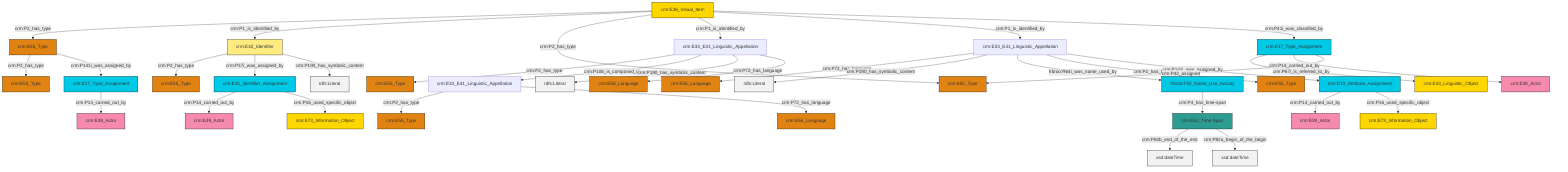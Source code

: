graph TD
classDef Literal fill:#f2f2f2,stroke:#000000;
classDef CRM_Entity fill:#FFFFFF,stroke:#000000;
classDef Temporal_Entity fill:#00C9E6, stroke:#000000;
classDef Type fill:#E18312, stroke:#000000;
classDef Time-Span fill:#2C9C91, stroke:#000000;
classDef Appellation fill:#FFEB7F, stroke:#000000;
classDef Place fill:#008836, stroke:#000000;
classDef Persistent_Item fill:#B266B2, stroke:#000000;
classDef Conceptual_Object fill:#FFD700, stroke:#000000;
classDef Physical_Thing fill:#D2B48C, stroke:#000000;
classDef Actor fill:#f58aad, stroke:#000000;
classDef PC_Classes fill:#4ce600, stroke:#000000;
classDef Multi fill:#cccccc,stroke:#000000;

2["crm:E33_E41_Linguistic_Appellation"]:::Default -->|crm:P72_has_language| 3["crm:E56_Language"]:::Type
4["crm:E15_Identifier_Assignment"]:::Temporal_Entity -->|crm:P14_carried_out_by| 5["crm:E39_Actor"]:::Actor
12["crm:E17_Type_Assignment"]:::Temporal_Entity -->|crm:P67i_is_referred_to_by| 13["crm:E33_Linguistic_Object"]:::Conceptual_Object
14["crm:E36_Visual_Item"]:::Conceptual_Object -->|crm:P2_has_type| 15["crm:E55_Type"]:::Type
19["crm:E52_Time-Span"]:::Time-Span -->|crm:P82b_end_of_the_end| 20[xsd:dateTime]:::Literal
2["crm:E33_E41_Linguistic_Appellation"]:::Default -->|crm:P190_has_symbolic_content| 21[rdfs:Literal]:::Literal
8["crm:E33_E41_Linguistic_Appellation"]:::Default -->|crm:P2_has_type| 22["crm:E55_Type"]:::Type
23["crm:E42_Identifier"]:::Appellation -->|crm:P2_has_type| 0["crm:E55_Type"]:::Type
8["crm:E33_E41_Linguistic_Appellation"]:::Default -->|crm:P106_is_composed_of| 6["crm:E33_E41_Linguistic_Appellation"]:::Default
8["crm:E33_E41_Linguistic_Appellation"]:::Default -->|crm:P190_has_symbolic_content| 28[rdfs:Literal]:::Literal
2["crm:E33_E41_Linguistic_Appellation"]:::Default -->|frbroo:R64i_was_name_used_by| 29["frbroo:F52_Name_Use_Activity"]:::Temporal_Entity
2["crm:E33_E41_Linguistic_Appellation"]:::Default -->|crm:P2_has_type| 17["crm:E55_Type"]:::Type
19["crm:E52_Time-Span"]:::Time-Span -->|crm:P82a_begin_of_the_begin| 33[xsd:dateTime]:::Literal
14["crm:E36_Visual_Item"]:::Conceptual_Object -->|crm:P1_is_identified_by| 23["crm:E42_Identifier"]:::Appellation
15["crm:E55_Type"]:::Type -->|crm:P2_has_type| 24["crm:E55_Type"]:::Type
14["crm:E36_Visual_Item"]:::Conceptual_Object -->|crm:P2_has_type| 26["crm:E55_Type"]:::Type
4["crm:E15_Identifier_Assignment"]:::Temporal_Entity -->|crm:P16_used_specific_object| 39["crm:E73_Information_Object"]:::Conceptual_Object
6["crm:E33_E41_Linguistic_Appellation"]:::Default -->|crm:P2_has_type| 40["crm:E55_Type"]:::Type
30["crm:E17_Type_Assignment"]:::Temporal_Entity -->|crm:P14_carried_out_by| 41["crm:E39_Actor"]:::Actor
14["crm:E36_Visual_Item"]:::Conceptual_Object -->|crm:P1_is_identified_by| 8["crm:E33_E41_Linguistic_Appellation"]:::Default
47["crm:E13_Attribute_Assignment"]:::Temporal_Entity -->|crm:P14_carried_out_by| 36["crm:E39_Actor"]:::Actor
47["crm:E13_Attribute_Assignment"]:::Temporal_Entity -->|crm:P16_used_specific_object| 42["crm:E73_Information_Object"]:::Conceptual_Object
14["crm:E36_Visual_Item"]:::Conceptual_Object -->|crm:P1_is_identified_by| 2["crm:E33_E41_Linguistic_Appellation"]:::Default
12["crm:E17_Type_Assignment"]:::Temporal_Entity -->|crm:P14_carried_out_by| 48["crm:E39_Actor"]:::Actor
6["crm:E33_E41_Linguistic_Appellation"]:::Default -->|crm:P72_has_language| 10["crm:E56_Language"]:::Type
23["crm:E42_Identifier"]:::Appellation -->|crm:P37i_was_assigned_by| 4["crm:E15_Identifier_Assignment"]:::Temporal_Entity
2["crm:E33_E41_Linguistic_Appellation"]:::Default -->|crm:P141i_was_assigned_by| 47["crm:E13_Attribute_Assignment"]:::Temporal_Entity
8["crm:E33_E41_Linguistic_Appellation"]:::Default -->|crm:P72_has_language| 56["crm:E56_Language"]:::Type
12["crm:E17_Type_Assignment"]:::Temporal_Entity -->|crm:P42_assigned| 26["crm:E55_Type"]:::Type
14["crm:E36_Visual_Item"]:::Conceptual_Object -->|crm:P41i_was_classified_by| 12["crm:E17_Type_Assignment"]:::Temporal_Entity
15["crm:E55_Type"]:::Type -->|crm:P141i_was_assigned_by| 30["crm:E17_Type_Assignment"]:::Temporal_Entity
29["frbroo:F52_Name_Use_Activity"]:::Temporal_Entity -->|crm:P4_has_time-span| 19["crm:E52_Time-Span"]:::Time-Span
23["crm:E42_Identifier"]:::Appellation -->|crm:P190_has_symbolic_content| 62[rdfs:Literal]:::Literal